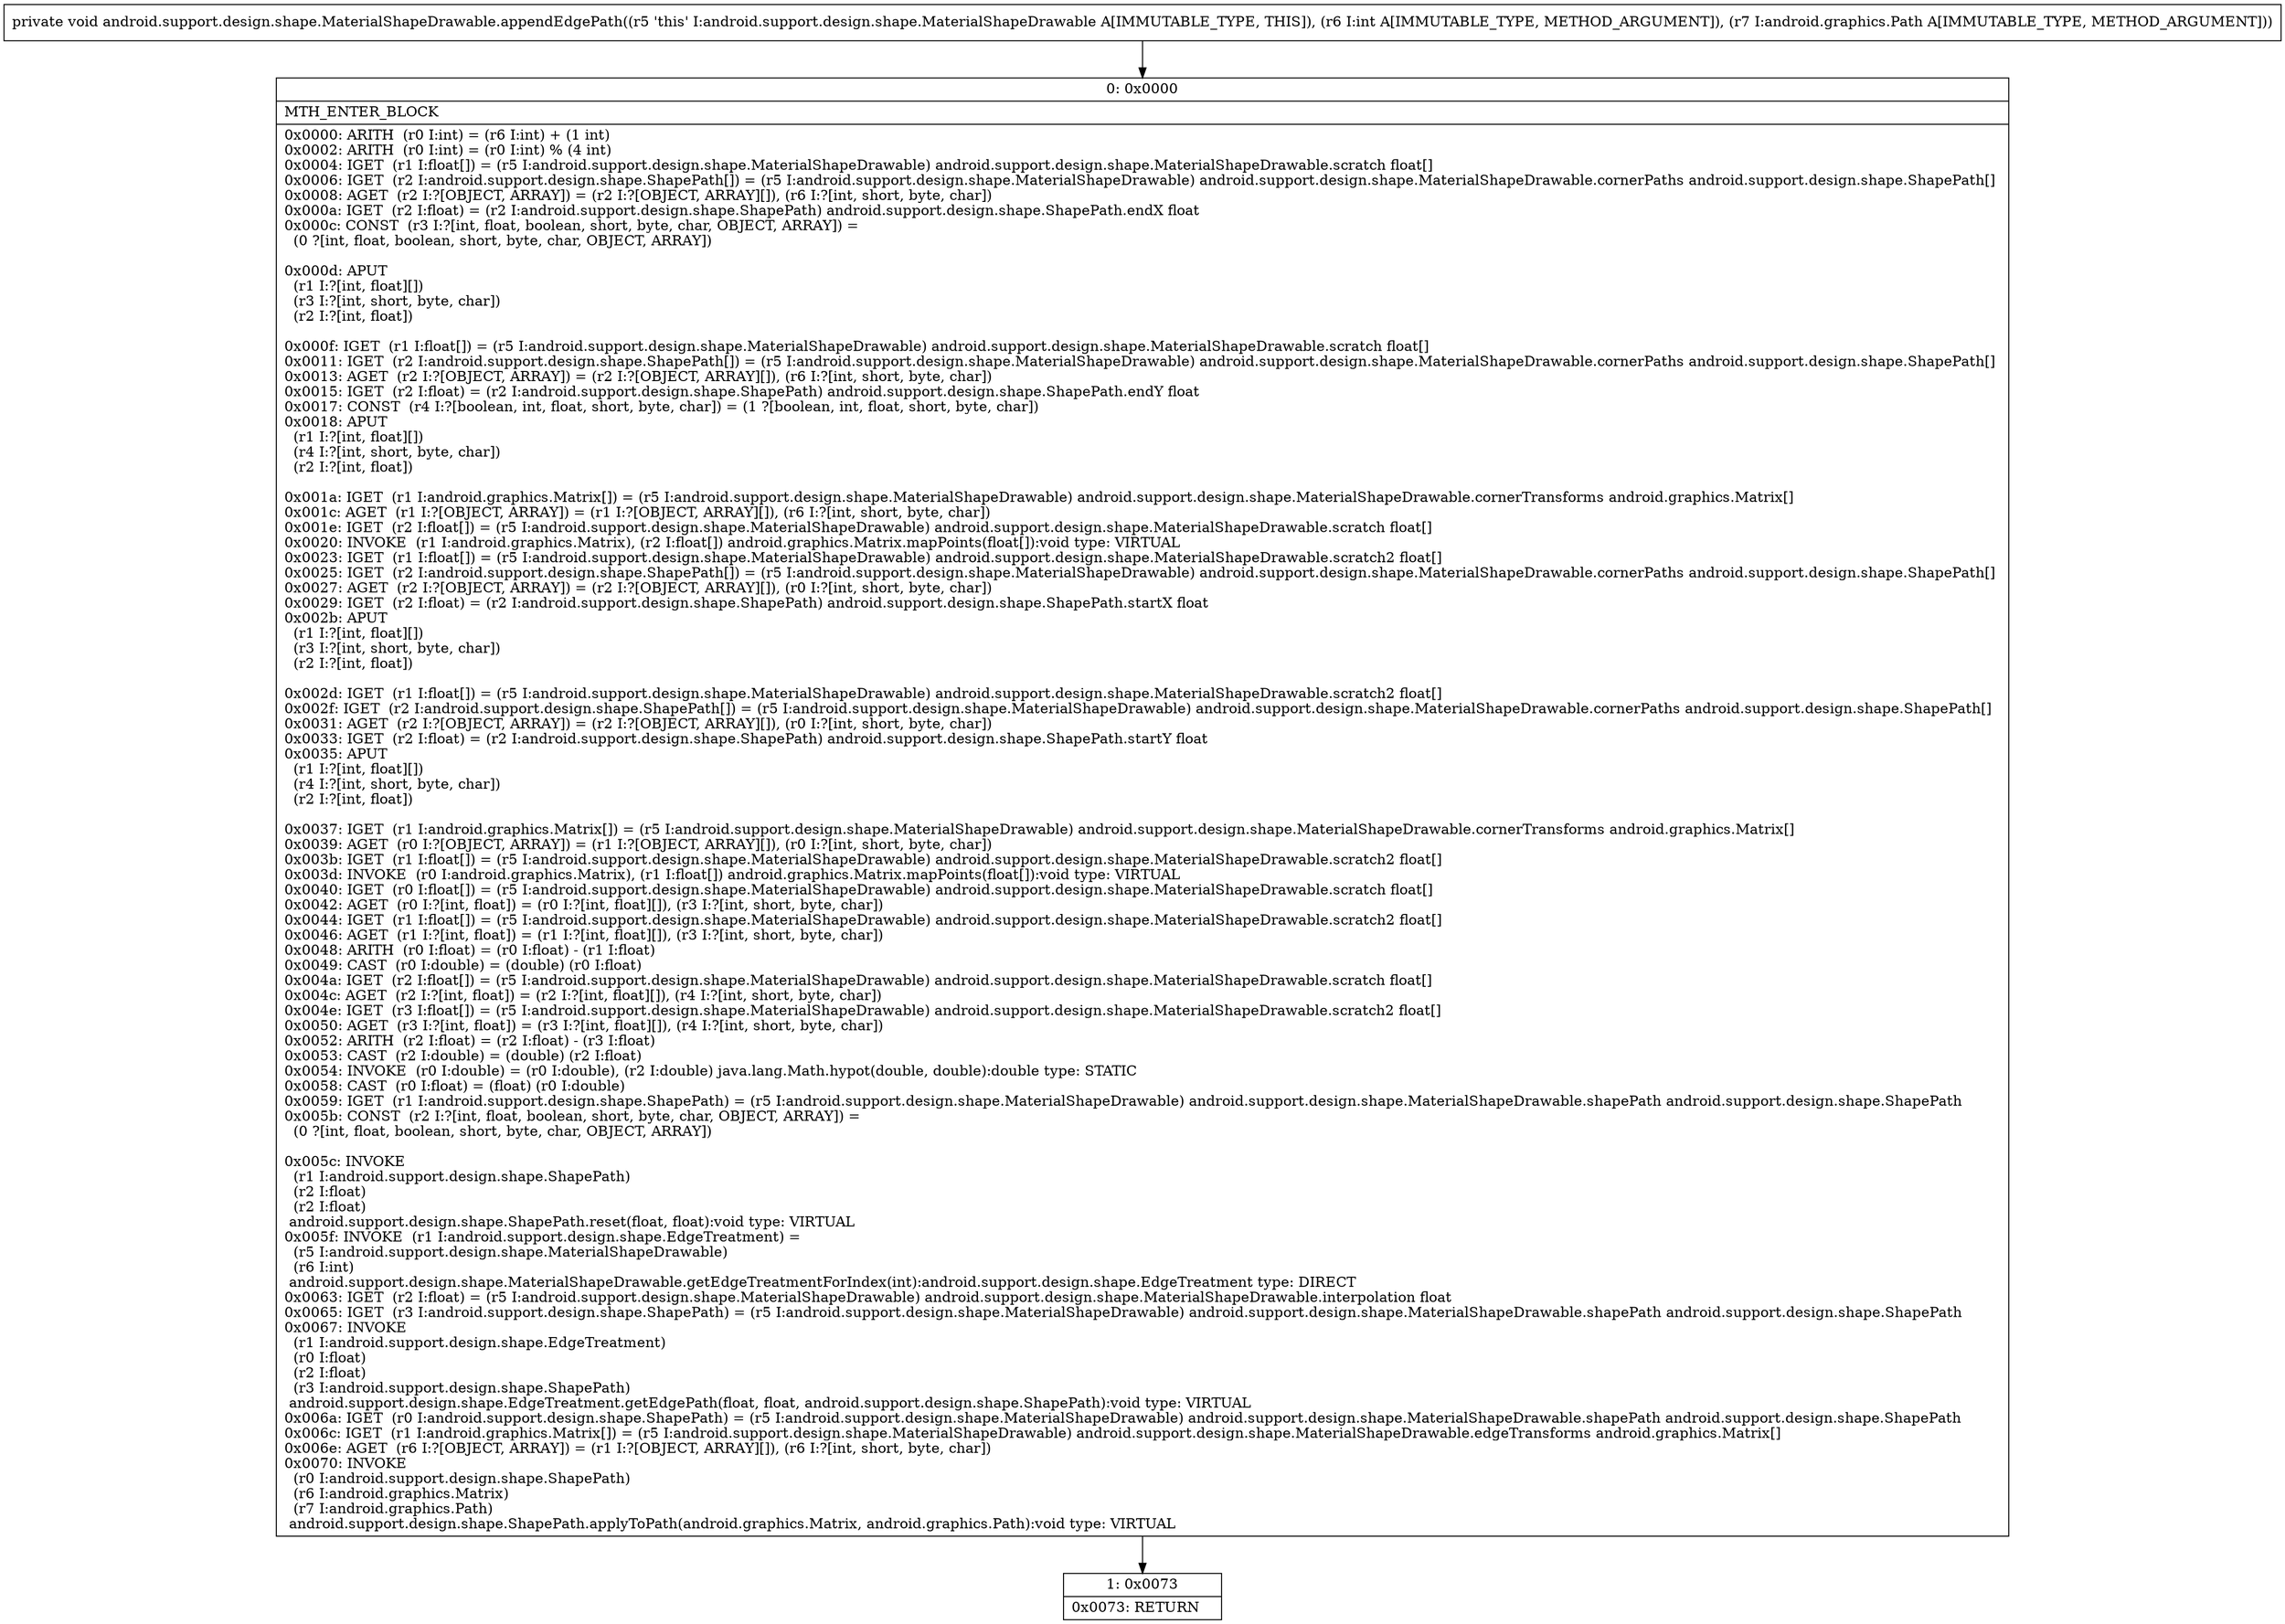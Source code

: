digraph "CFG forandroid.support.design.shape.MaterialShapeDrawable.appendEdgePath(ILandroid\/graphics\/Path;)V" {
Node_0 [shape=record,label="{0\:\ 0x0000|MTH_ENTER_BLOCK\l|0x0000: ARITH  (r0 I:int) = (r6 I:int) + (1 int) \l0x0002: ARITH  (r0 I:int) = (r0 I:int) % (4 int) \l0x0004: IGET  (r1 I:float[]) = (r5 I:android.support.design.shape.MaterialShapeDrawable) android.support.design.shape.MaterialShapeDrawable.scratch float[] \l0x0006: IGET  (r2 I:android.support.design.shape.ShapePath[]) = (r5 I:android.support.design.shape.MaterialShapeDrawable) android.support.design.shape.MaterialShapeDrawable.cornerPaths android.support.design.shape.ShapePath[] \l0x0008: AGET  (r2 I:?[OBJECT, ARRAY]) = (r2 I:?[OBJECT, ARRAY][]), (r6 I:?[int, short, byte, char]) \l0x000a: IGET  (r2 I:float) = (r2 I:android.support.design.shape.ShapePath) android.support.design.shape.ShapePath.endX float \l0x000c: CONST  (r3 I:?[int, float, boolean, short, byte, char, OBJECT, ARRAY]) = \l  (0 ?[int, float, boolean, short, byte, char, OBJECT, ARRAY])\l \l0x000d: APUT  \l  (r1 I:?[int, float][])\l  (r3 I:?[int, short, byte, char])\l  (r2 I:?[int, float])\l \l0x000f: IGET  (r1 I:float[]) = (r5 I:android.support.design.shape.MaterialShapeDrawable) android.support.design.shape.MaterialShapeDrawable.scratch float[] \l0x0011: IGET  (r2 I:android.support.design.shape.ShapePath[]) = (r5 I:android.support.design.shape.MaterialShapeDrawable) android.support.design.shape.MaterialShapeDrawable.cornerPaths android.support.design.shape.ShapePath[] \l0x0013: AGET  (r2 I:?[OBJECT, ARRAY]) = (r2 I:?[OBJECT, ARRAY][]), (r6 I:?[int, short, byte, char]) \l0x0015: IGET  (r2 I:float) = (r2 I:android.support.design.shape.ShapePath) android.support.design.shape.ShapePath.endY float \l0x0017: CONST  (r4 I:?[boolean, int, float, short, byte, char]) = (1 ?[boolean, int, float, short, byte, char]) \l0x0018: APUT  \l  (r1 I:?[int, float][])\l  (r4 I:?[int, short, byte, char])\l  (r2 I:?[int, float])\l \l0x001a: IGET  (r1 I:android.graphics.Matrix[]) = (r5 I:android.support.design.shape.MaterialShapeDrawable) android.support.design.shape.MaterialShapeDrawable.cornerTransforms android.graphics.Matrix[] \l0x001c: AGET  (r1 I:?[OBJECT, ARRAY]) = (r1 I:?[OBJECT, ARRAY][]), (r6 I:?[int, short, byte, char]) \l0x001e: IGET  (r2 I:float[]) = (r5 I:android.support.design.shape.MaterialShapeDrawable) android.support.design.shape.MaterialShapeDrawable.scratch float[] \l0x0020: INVOKE  (r1 I:android.graphics.Matrix), (r2 I:float[]) android.graphics.Matrix.mapPoints(float[]):void type: VIRTUAL \l0x0023: IGET  (r1 I:float[]) = (r5 I:android.support.design.shape.MaterialShapeDrawable) android.support.design.shape.MaterialShapeDrawable.scratch2 float[] \l0x0025: IGET  (r2 I:android.support.design.shape.ShapePath[]) = (r5 I:android.support.design.shape.MaterialShapeDrawable) android.support.design.shape.MaterialShapeDrawable.cornerPaths android.support.design.shape.ShapePath[] \l0x0027: AGET  (r2 I:?[OBJECT, ARRAY]) = (r2 I:?[OBJECT, ARRAY][]), (r0 I:?[int, short, byte, char]) \l0x0029: IGET  (r2 I:float) = (r2 I:android.support.design.shape.ShapePath) android.support.design.shape.ShapePath.startX float \l0x002b: APUT  \l  (r1 I:?[int, float][])\l  (r3 I:?[int, short, byte, char])\l  (r2 I:?[int, float])\l \l0x002d: IGET  (r1 I:float[]) = (r5 I:android.support.design.shape.MaterialShapeDrawable) android.support.design.shape.MaterialShapeDrawable.scratch2 float[] \l0x002f: IGET  (r2 I:android.support.design.shape.ShapePath[]) = (r5 I:android.support.design.shape.MaterialShapeDrawable) android.support.design.shape.MaterialShapeDrawable.cornerPaths android.support.design.shape.ShapePath[] \l0x0031: AGET  (r2 I:?[OBJECT, ARRAY]) = (r2 I:?[OBJECT, ARRAY][]), (r0 I:?[int, short, byte, char]) \l0x0033: IGET  (r2 I:float) = (r2 I:android.support.design.shape.ShapePath) android.support.design.shape.ShapePath.startY float \l0x0035: APUT  \l  (r1 I:?[int, float][])\l  (r4 I:?[int, short, byte, char])\l  (r2 I:?[int, float])\l \l0x0037: IGET  (r1 I:android.graphics.Matrix[]) = (r5 I:android.support.design.shape.MaterialShapeDrawable) android.support.design.shape.MaterialShapeDrawable.cornerTransforms android.graphics.Matrix[] \l0x0039: AGET  (r0 I:?[OBJECT, ARRAY]) = (r1 I:?[OBJECT, ARRAY][]), (r0 I:?[int, short, byte, char]) \l0x003b: IGET  (r1 I:float[]) = (r5 I:android.support.design.shape.MaterialShapeDrawable) android.support.design.shape.MaterialShapeDrawable.scratch2 float[] \l0x003d: INVOKE  (r0 I:android.graphics.Matrix), (r1 I:float[]) android.graphics.Matrix.mapPoints(float[]):void type: VIRTUAL \l0x0040: IGET  (r0 I:float[]) = (r5 I:android.support.design.shape.MaterialShapeDrawable) android.support.design.shape.MaterialShapeDrawable.scratch float[] \l0x0042: AGET  (r0 I:?[int, float]) = (r0 I:?[int, float][]), (r3 I:?[int, short, byte, char]) \l0x0044: IGET  (r1 I:float[]) = (r5 I:android.support.design.shape.MaterialShapeDrawable) android.support.design.shape.MaterialShapeDrawable.scratch2 float[] \l0x0046: AGET  (r1 I:?[int, float]) = (r1 I:?[int, float][]), (r3 I:?[int, short, byte, char]) \l0x0048: ARITH  (r0 I:float) = (r0 I:float) \- (r1 I:float) \l0x0049: CAST  (r0 I:double) = (double) (r0 I:float) \l0x004a: IGET  (r2 I:float[]) = (r5 I:android.support.design.shape.MaterialShapeDrawable) android.support.design.shape.MaterialShapeDrawable.scratch float[] \l0x004c: AGET  (r2 I:?[int, float]) = (r2 I:?[int, float][]), (r4 I:?[int, short, byte, char]) \l0x004e: IGET  (r3 I:float[]) = (r5 I:android.support.design.shape.MaterialShapeDrawable) android.support.design.shape.MaterialShapeDrawable.scratch2 float[] \l0x0050: AGET  (r3 I:?[int, float]) = (r3 I:?[int, float][]), (r4 I:?[int, short, byte, char]) \l0x0052: ARITH  (r2 I:float) = (r2 I:float) \- (r3 I:float) \l0x0053: CAST  (r2 I:double) = (double) (r2 I:float) \l0x0054: INVOKE  (r0 I:double) = (r0 I:double), (r2 I:double) java.lang.Math.hypot(double, double):double type: STATIC \l0x0058: CAST  (r0 I:float) = (float) (r0 I:double) \l0x0059: IGET  (r1 I:android.support.design.shape.ShapePath) = (r5 I:android.support.design.shape.MaterialShapeDrawable) android.support.design.shape.MaterialShapeDrawable.shapePath android.support.design.shape.ShapePath \l0x005b: CONST  (r2 I:?[int, float, boolean, short, byte, char, OBJECT, ARRAY]) = \l  (0 ?[int, float, boolean, short, byte, char, OBJECT, ARRAY])\l \l0x005c: INVOKE  \l  (r1 I:android.support.design.shape.ShapePath)\l  (r2 I:float)\l  (r2 I:float)\l android.support.design.shape.ShapePath.reset(float, float):void type: VIRTUAL \l0x005f: INVOKE  (r1 I:android.support.design.shape.EdgeTreatment) = \l  (r5 I:android.support.design.shape.MaterialShapeDrawable)\l  (r6 I:int)\l android.support.design.shape.MaterialShapeDrawable.getEdgeTreatmentForIndex(int):android.support.design.shape.EdgeTreatment type: DIRECT \l0x0063: IGET  (r2 I:float) = (r5 I:android.support.design.shape.MaterialShapeDrawable) android.support.design.shape.MaterialShapeDrawable.interpolation float \l0x0065: IGET  (r3 I:android.support.design.shape.ShapePath) = (r5 I:android.support.design.shape.MaterialShapeDrawable) android.support.design.shape.MaterialShapeDrawable.shapePath android.support.design.shape.ShapePath \l0x0067: INVOKE  \l  (r1 I:android.support.design.shape.EdgeTreatment)\l  (r0 I:float)\l  (r2 I:float)\l  (r3 I:android.support.design.shape.ShapePath)\l android.support.design.shape.EdgeTreatment.getEdgePath(float, float, android.support.design.shape.ShapePath):void type: VIRTUAL \l0x006a: IGET  (r0 I:android.support.design.shape.ShapePath) = (r5 I:android.support.design.shape.MaterialShapeDrawable) android.support.design.shape.MaterialShapeDrawable.shapePath android.support.design.shape.ShapePath \l0x006c: IGET  (r1 I:android.graphics.Matrix[]) = (r5 I:android.support.design.shape.MaterialShapeDrawable) android.support.design.shape.MaterialShapeDrawable.edgeTransforms android.graphics.Matrix[] \l0x006e: AGET  (r6 I:?[OBJECT, ARRAY]) = (r1 I:?[OBJECT, ARRAY][]), (r6 I:?[int, short, byte, char]) \l0x0070: INVOKE  \l  (r0 I:android.support.design.shape.ShapePath)\l  (r6 I:android.graphics.Matrix)\l  (r7 I:android.graphics.Path)\l android.support.design.shape.ShapePath.applyToPath(android.graphics.Matrix, android.graphics.Path):void type: VIRTUAL \l}"];
Node_1 [shape=record,label="{1\:\ 0x0073|0x0073: RETURN   \l}"];
MethodNode[shape=record,label="{private void android.support.design.shape.MaterialShapeDrawable.appendEdgePath((r5 'this' I:android.support.design.shape.MaterialShapeDrawable A[IMMUTABLE_TYPE, THIS]), (r6 I:int A[IMMUTABLE_TYPE, METHOD_ARGUMENT]), (r7 I:android.graphics.Path A[IMMUTABLE_TYPE, METHOD_ARGUMENT])) }"];
MethodNode -> Node_0;
Node_0 -> Node_1;
}

